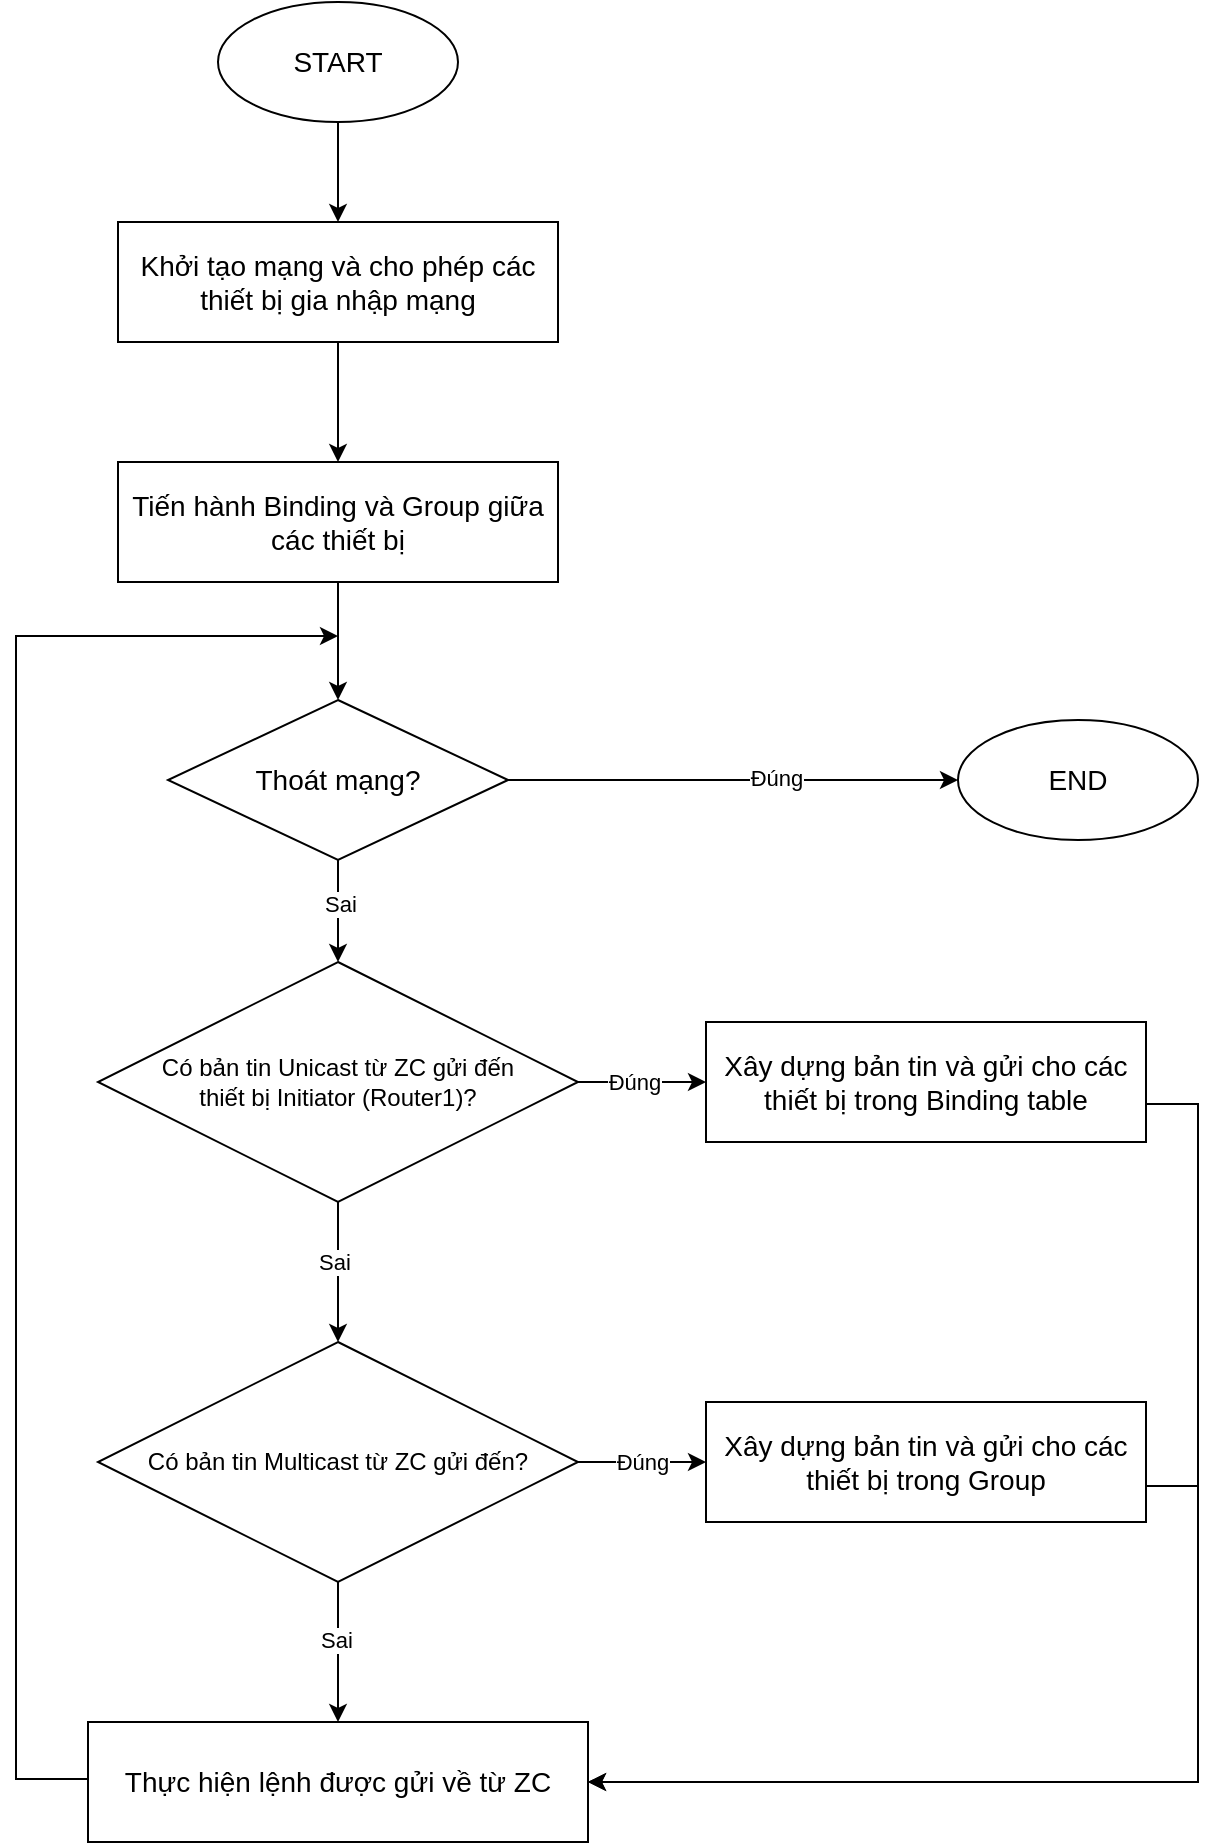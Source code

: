 <mxfile version="23.1.5" type="device">
  <diagram name="Page-1" id="_Pgi_4-e0fUafFxGwACF">
    <mxGraphModel dx="880" dy="532" grid="1" gridSize="10" guides="1" tooltips="1" connect="1" arrows="1" fold="1" page="1" pageScale="1" pageWidth="827" pageHeight="1169" math="0" shadow="0">
      <root>
        <mxCell id="0" />
        <mxCell id="1" parent="0" />
        <mxCell id="iP37riEp_5XLza5qGE6T-1" value="" style="group" parent="1" vertex="1" connectable="0">
          <mxGeometry x="100" y="40" width="591" height="920" as="geometry" />
        </mxCell>
        <mxCell id="SyrViHXgQwSyW3VpiEb6-1" value="&lt;font style=&quot;font-size: 14px;&quot;&gt;START&lt;/font&gt;" style="ellipse;whiteSpace=wrap;html=1;" parent="iP37riEp_5XLza5qGE6T-1" vertex="1">
          <mxGeometry x="101" width="120" height="60" as="geometry" />
        </mxCell>
        <mxCell id="SyrViHXgQwSyW3VpiEb6-2" value="&lt;font style=&quot;font-size: 14px;&quot;&gt;Khởi tạo mạng và cho phép các thiết bị gia nhập mạng&lt;/font&gt;" style="rounded=0;whiteSpace=wrap;html=1;" parent="iP37riEp_5XLza5qGE6T-1" vertex="1">
          <mxGeometry x="51" y="110" width="220" height="60" as="geometry" />
        </mxCell>
        <mxCell id="SyrViHXgQwSyW3VpiEb6-43" value="" style="edgeStyle=orthogonalEdgeStyle;rounded=0;orthogonalLoop=1;jettySize=auto;html=1;" parent="iP37riEp_5XLza5qGE6T-1" source="SyrViHXgQwSyW3VpiEb6-1" target="SyrViHXgQwSyW3VpiEb6-2" edge="1">
          <mxGeometry relative="1" as="geometry" />
        </mxCell>
        <mxCell id="SyrViHXgQwSyW3VpiEb6-3" value="&lt;font style=&quot;font-size: 14px;&quot;&gt;Tiến hành Binding và Group giữa các thiết bị&lt;/font&gt;" style="rounded=0;whiteSpace=wrap;html=1;" parent="iP37riEp_5XLza5qGE6T-1" vertex="1">
          <mxGeometry x="51" y="230" width="220" height="60" as="geometry" />
        </mxCell>
        <mxCell id="SyrViHXgQwSyW3VpiEb6-44" value="" style="edgeStyle=orthogonalEdgeStyle;rounded=0;orthogonalLoop=1;jettySize=auto;html=1;" parent="iP37riEp_5XLza5qGE6T-1" source="SyrViHXgQwSyW3VpiEb6-2" target="SyrViHXgQwSyW3VpiEb6-3" edge="1">
          <mxGeometry relative="1" as="geometry" />
        </mxCell>
        <mxCell id="SyrViHXgQwSyW3VpiEb6-4" value="&lt;font style=&quot;font-size: 14px;&quot;&gt;Thoát mạng?&lt;/font&gt;" style="rhombus;whiteSpace=wrap;html=1;" parent="iP37riEp_5XLza5qGE6T-1" vertex="1">
          <mxGeometry x="76" y="349" width="170" height="80" as="geometry" />
        </mxCell>
        <mxCell id="SyrViHXgQwSyW3VpiEb6-45" value="" style="edgeStyle=orthogonalEdgeStyle;rounded=0;orthogonalLoop=1;jettySize=auto;html=1;" parent="iP37riEp_5XLza5qGE6T-1" source="SyrViHXgQwSyW3VpiEb6-3" target="SyrViHXgQwSyW3VpiEb6-4" edge="1">
          <mxGeometry relative="1" as="geometry" />
        </mxCell>
        <mxCell id="SyrViHXgQwSyW3VpiEb6-5" value="&lt;font style=&quot;font-size: 14px;&quot;&gt;END&lt;/font&gt;" style="ellipse;whiteSpace=wrap;html=1;" parent="iP37riEp_5XLza5qGE6T-1" vertex="1">
          <mxGeometry x="471" y="359" width="120" height="60" as="geometry" />
        </mxCell>
        <mxCell id="SyrViHXgQwSyW3VpiEb6-11" value="" style="edgeStyle=orthogonalEdgeStyle;rounded=0;orthogonalLoop=1;jettySize=auto;html=1;entryX=0;entryY=0.5;entryDx=0;entryDy=0;" parent="iP37riEp_5XLza5qGE6T-1" source="SyrViHXgQwSyW3VpiEb6-4" target="SyrViHXgQwSyW3VpiEb6-5" edge="1">
          <mxGeometry relative="1" as="geometry">
            <mxPoint x="331.0" y="389" as="targetPoint" />
          </mxGeometry>
        </mxCell>
        <mxCell id="SyrViHXgQwSyW3VpiEb6-41" value="Đúng" style="edgeLabel;html=1;align=center;verticalAlign=middle;resizable=0;points=[];" parent="SyrViHXgQwSyW3VpiEb6-11" vertex="1" connectable="0">
          <mxGeometry x="0.189" y="1" relative="1" as="geometry">
            <mxPoint as="offset" />
          </mxGeometry>
        </mxCell>
        <mxCell id="SyrViHXgQwSyW3VpiEb6-28" value="&lt;font style=&quot;font-size: 12px;&quot;&gt;Có bản tin Unicast từ ZC gửi đến&lt;br&gt;thiết bị Initiator (Router1)?&lt;/font&gt;" style="rhombus;whiteSpace=wrap;html=1;" parent="iP37riEp_5XLza5qGE6T-1" vertex="1">
          <mxGeometry x="41" y="480" width="240" height="120" as="geometry" />
        </mxCell>
        <mxCell id="SyrViHXgQwSyW3VpiEb6-39" value="" style="edgeStyle=orthogonalEdgeStyle;rounded=0;orthogonalLoop=1;jettySize=auto;html=1;" parent="iP37riEp_5XLza5qGE6T-1" source="SyrViHXgQwSyW3VpiEb6-4" target="SyrViHXgQwSyW3VpiEb6-28" edge="1">
          <mxGeometry relative="1" as="geometry" />
        </mxCell>
        <mxCell id="SyrViHXgQwSyW3VpiEb6-40" value="Sai" style="edgeLabel;html=1;align=center;verticalAlign=middle;resizable=0;points=[];" parent="SyrViHXgQwSyW3VpiEb6-39" vertex="1" connectable="0">
          <mxGeometry x="-0.131" y="1" relative="1" as="geometry">
            <mxPoint as="offset" />
          </mxGeometry>
        </mxCell>
        <mxCell id="SyrViHXgQwSyW3VpiEb6-30" value="&lt;font style=&quot;font-size: 14px;&quot;&gt;Xây dựng bản tin và gửi cho các thiết bị trong Binding table&lt;/font&gt;" style="rounded=0;whiteSpace=wrap;html=1;" parent="iP37riEp_5XLza5qGE6T-1" vertex="1">
          <mxGeometry x="345" y="510" width="220" height="60" as="geometry" />
        </mxCell>
        <mxCell id="SyrViHXgQwSyW3VpiEb6-24" value="" style="edgeStyle=orthogonalEdgeStyle;rounded=0;orthogonalLoop=1;jettySize=auto;html=1;" parent="iP37riEp_5XLza5qGE6T-1" source="SyrViHXgQwSyW3VpiEb6-28" target="SyrViHXgQwSyW3VpiEb6-30" edge="1">
          <mxGeometry relative="1" as="geometry" />
        </mxCell>
        <mxCell id="SyrViHXgQwSyW3VpiEb6-25" value="Đúng" style="edgeLabel;html=1;align=center;verticalAlign=middle;resizable=0;points=[];" parent="SyrViHXgQwSyW3VpiEb6-24" vertex="1" connectable="0">
          <mxGeometry x="-0.12" relative="1" as="geometry">
            <mxPoint as="offset" />
          </mxGeometry>
        </mxCell>
        <mxCell id="SyrViHXgQwSyW3VpiEb6-35" value="&lt;font style=&quot;font-size: 12px;&quot;&gt;Có bản tin Multicast từ ZC gửi đến?&lt;br&gt;&lt;/font&gt;" style="rhombus;whiteSpace=wrap;html=1;" parent="iP37riEp_5XLza5qGE6T-1" vertex="1">
          <mxGeometry x="41" y="670" width="240" height="120" as="geometry" />
        </mxCell>
        <mxCell id="SyrViHXgQwSyW3VpiEb6-26" value="" style="edgeStyle=orthogonalEdgeStyle;rounded=0;orthogonalLoop=1;jettySize=auto;html=1;" parent="iP37riEp_5XLza5qGE6T-1" source="SyrViHXgQwSyW3VpiEb6-28" target="SyrViHXgQwSyW3VpiEb6-35" edge="1">
          <mxGeometry relative="1" as="geometry" />
        </mxCell>
        <mxCell id="SyrViHXgQwSyW3VpiEb6-27" value="Sai" style="edgeLabel;html=1;align=center;verticalAlign=middle;resizable=0;points=[];" parent="SyrViHXgQwSyW3VpiEb6-26" vertex="1" connectable="0">
          <mxGeometry x="-0.19" y="-2" relative="1" as="geometry">
            <mxPoint y="1" as="offset" />
          </mxGeometry>
        </mxCell>
        <mxCell id="SyrViHXgQwSyW3VpiEb6-37" value="&lt;font style=&quot;font-size: 14px;&quot;&gt;Xây dựng bản tin và gửi cho các thiết bị trong Group&lt;/font&gt;" style="rounded=0;whiteSpace=wrap;html=1;" parent="iP37riEp_5XLza5qGE6T-1" vertex="1">
          <mxGeometry x="345" y="700" width="220" height="60" as="geometry" />
        </mxCell>
        <mxCell id="SyrViHXgQwSyW3VpiEb6-31" value="" style="edgeStyle=orthogonalEdgeStyle;rounded=0;orthogonalLoop=1;jettySize=auto;html=1;" parent="iP37riEp_5XLza5qGE6T-1" source="SyrViHXgQwSyW3VpiEb6-35" target="SyrViHXgQwSyW3VpiEb6-37" edge="1">
          <mxGeometry relative="1" as="geometry" />
        </mxCell>
        <mxCell id="SyrViHXgQwSyW3VpiEb6-32" value="Đúng" style="edgeLabel;html=1;align=center;verticalAlign=middle;resizable=0;points=[];" parent="SyrViHXgQwSyW3VpiEb6-31" vertex="1" connectable="0">
          <mxGeometry y="-2" relative="1" as="geometry">
            <mxPoint y="-2" as="offset" />
          </mxGeometry>
        </mxCell>
        <mxCell id="SyrViHXgQwSyW3VpiEb6-42" style="edgeStyle=orthogonalEdgeStyle;rounded=0;orthogonalLoop=1;jettySize=auto;html=1;exitX=0.016;exitY=0.475;exitDx=0;exitDy=0;exitPerimeter=0;" parent="iP37riEp_5XLza5qGE6T-1" source="SyrViHXgQwSyW3VpiEb6-38" edge="1">
          <mxGeometry relative="1" as="geometry">
            <mxPoint x="161" y="317" as="targetPoint" />
            <mxPoint x="30" y="910" as="sourcePoint" />
            <Array as="points">
              <mxPoint y="889" />
              <mxPoint y="317" />
            </Array>
          </mxGeometry>
        </mxCell>
        <mxCell id="SyrViHXgQwSyW3VpiEb6-38" value="&lt;font style=&quot;font-size: 14px;&quot;&gt;Thực hiện lệnh được gửi về từ ZC&lt;/font&gt;" style="rounded=0;whiteSpace=wrap;html=1;" parent="iP37riEp_5XLza5qGE6T-1" vertex="1">
          <mxGeometry x="36" y="860" width="250" height="60" as="geometry" />
        </mxCell>
        <mxCell id="SyrViHXgQwSyW3VpiEb6-29" style="edgeStyle=orthogonalEdgeStyle;rounded=0;orthogonalLoop=1;jettySize=auto;html=1;entryX=1;entryY=0.5;entryDx=0;entryDy=0;" parent="iP37riEp_5XLza5qGE6T-1" source="SyrViHXgQwSyW3VpiEb6-30" target="SyrViHXgQwSyW3VpiEb6-38" edge="1">
          <mxGeometry relative="1" as="geometry">
            <Array as="points">
              <mxPoint x="591" y="551" />
              <mxPoint x="591" y="890" />
            </Array>
          </mxGeometry>
        </mxCell>
        <mxCell id="SyrViHXgQwSyW3VpiEb6-33" value="" style="edgeStyle=orthogonalEdgeStyle;rounded=0;orthogonalLoop=1;jettySize=auto;html=1;" parent="iP37riEp_5XLza5qGE6T-1" source="SyrViHXgQwSyW3VpiEb6-35" target="SyrViHXgQwSyW3VpiEb6-38" edge="1">
          <mxGeometry relative="1" as="geometry" />
        </mxCell>
        <mxCell id="SyrViHXgQwSyW3VpiEb6-34" value="Sai" style="edgeLabel;html=1;align=center;verticalAlign=middle;resizable=0;points=[];" parent="SyrViHXgQwSyW3VpiEb6-33" vertex="1" connectable="0">
          <mxGeometry x="-0.175" y="-1" relative="1" as="geometry">
            <mxPoint as="offset" />
          </mxGeometry>
        </mxCell>
        <mxCell id="SyrViHXgQwSyW3VpiEb6-36" style="edgeStyle=orthogonalEdgeStyle;rounded=0;orthogonalLoop=1;jettySize=auto;html=1;entryX=1;entryY=0.5;entryDx=0;entryDy=0;" parent="iP37riEp_5XLza5qGE6T-1" source="SyrViHXgQwSyW3VpiEb6-37" target="SyrViHXgQwSyW3VpiEb6-38" edge="1">
          <mxGeometry relative="1" as="geometry">
            <Array as="points">
              <mxPoint x="591" y="742" />
              <mxPoint x="591" y="890" />
            </Array>
          </mxGeometry>
        </mxCell>
      </root>
    </mxGraphModel>
  </diagram>
</mxfile>
